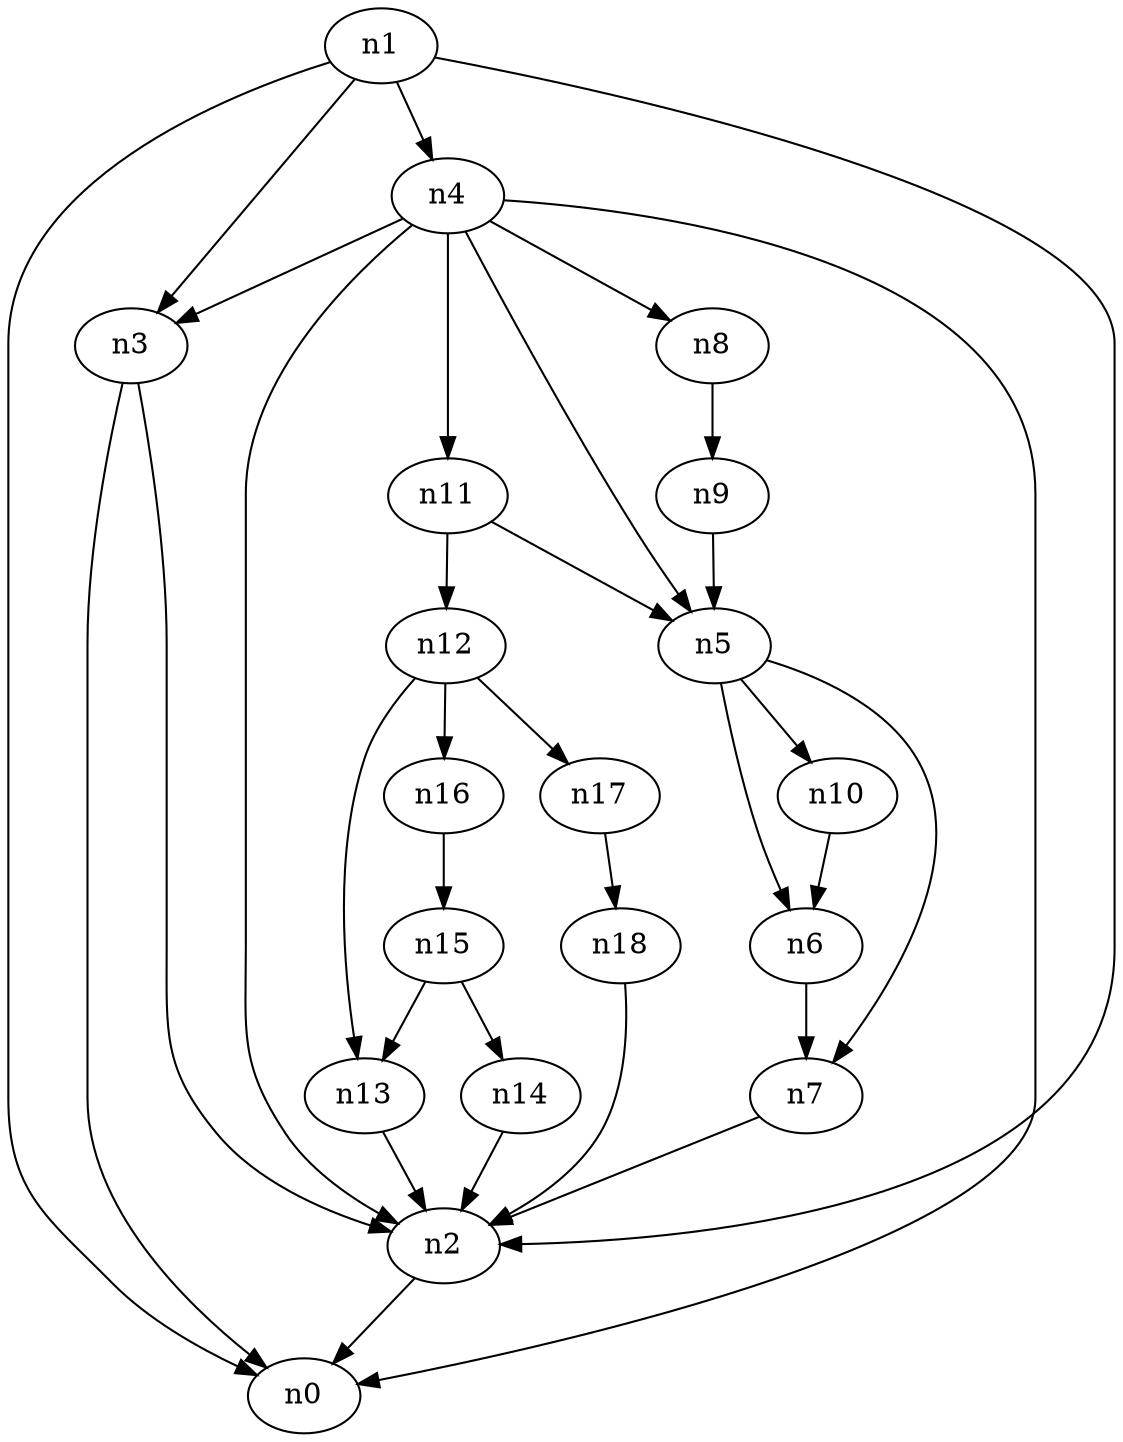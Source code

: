 digraph G {
	n1 -> n0	 [_graphml_id=e0];
	n1 -> n2	 [_graphml_id=e1];
	n1 -> n3	 [_graphml_id=e6];
	n1 -> n4	 [_graphml_id=e9];
	n2 -> n0	 [_graphml_id=e5];
	n3 -> n0	 [_graphml_id=e8];
	n3 -> n2	 [_graphml_id=e2];
	n4 -> n0	 [_graphml_id=e4];
	n4 -> n2	 [_graphml_id=e7];
	n4 -> n3	 [_graphml_id=e3];
	n4 -> n5	 [_graphml_id=e10];
	n4 -> n8	 [_graphml_id=e14];
	n4 -> n11	 [_graphml_id=e20];
	n5 -> n6	 [_graphml_id=e11];
	n5 -> n7	 [_graphml_id=e19];
	n5 -> n10	 [_graphml_id=e17];
	n6 -> n7	 [_graphml_id=e12];
	n7 -> n2	 [_graphml_id=e13];
	n8 -> n9	 [_graphml_id=e15];
	n9 -> n5	 [_graphml_id=e16];
	n10 -> n6	 [_graphml_id=e18];
	n11 -> n5	 [_graphml_id=e29];
	n11 -> n12	 [_graphml_id=e21];
	n12 -> n13	 [_graphml_id=e22];
	n12 -> n16	 [_graphml_id=e28];
	n12 -> n17	 [_graphml_id=e30];
	n13 -> n2	 [_graphml_id=e23];
	n14 -> n2	 [_graphml_id=e24];
	n15 -> n13	 [_graphml_id=e26];
	n15 -> n14	 [_graphml_id=e25];
	n16 -> n15	 [_graphml_id=e27];
	n17 -> n18	 [_graphml_id=e31];
	n18 -> n2	 [_graphml_id=e32];
}
